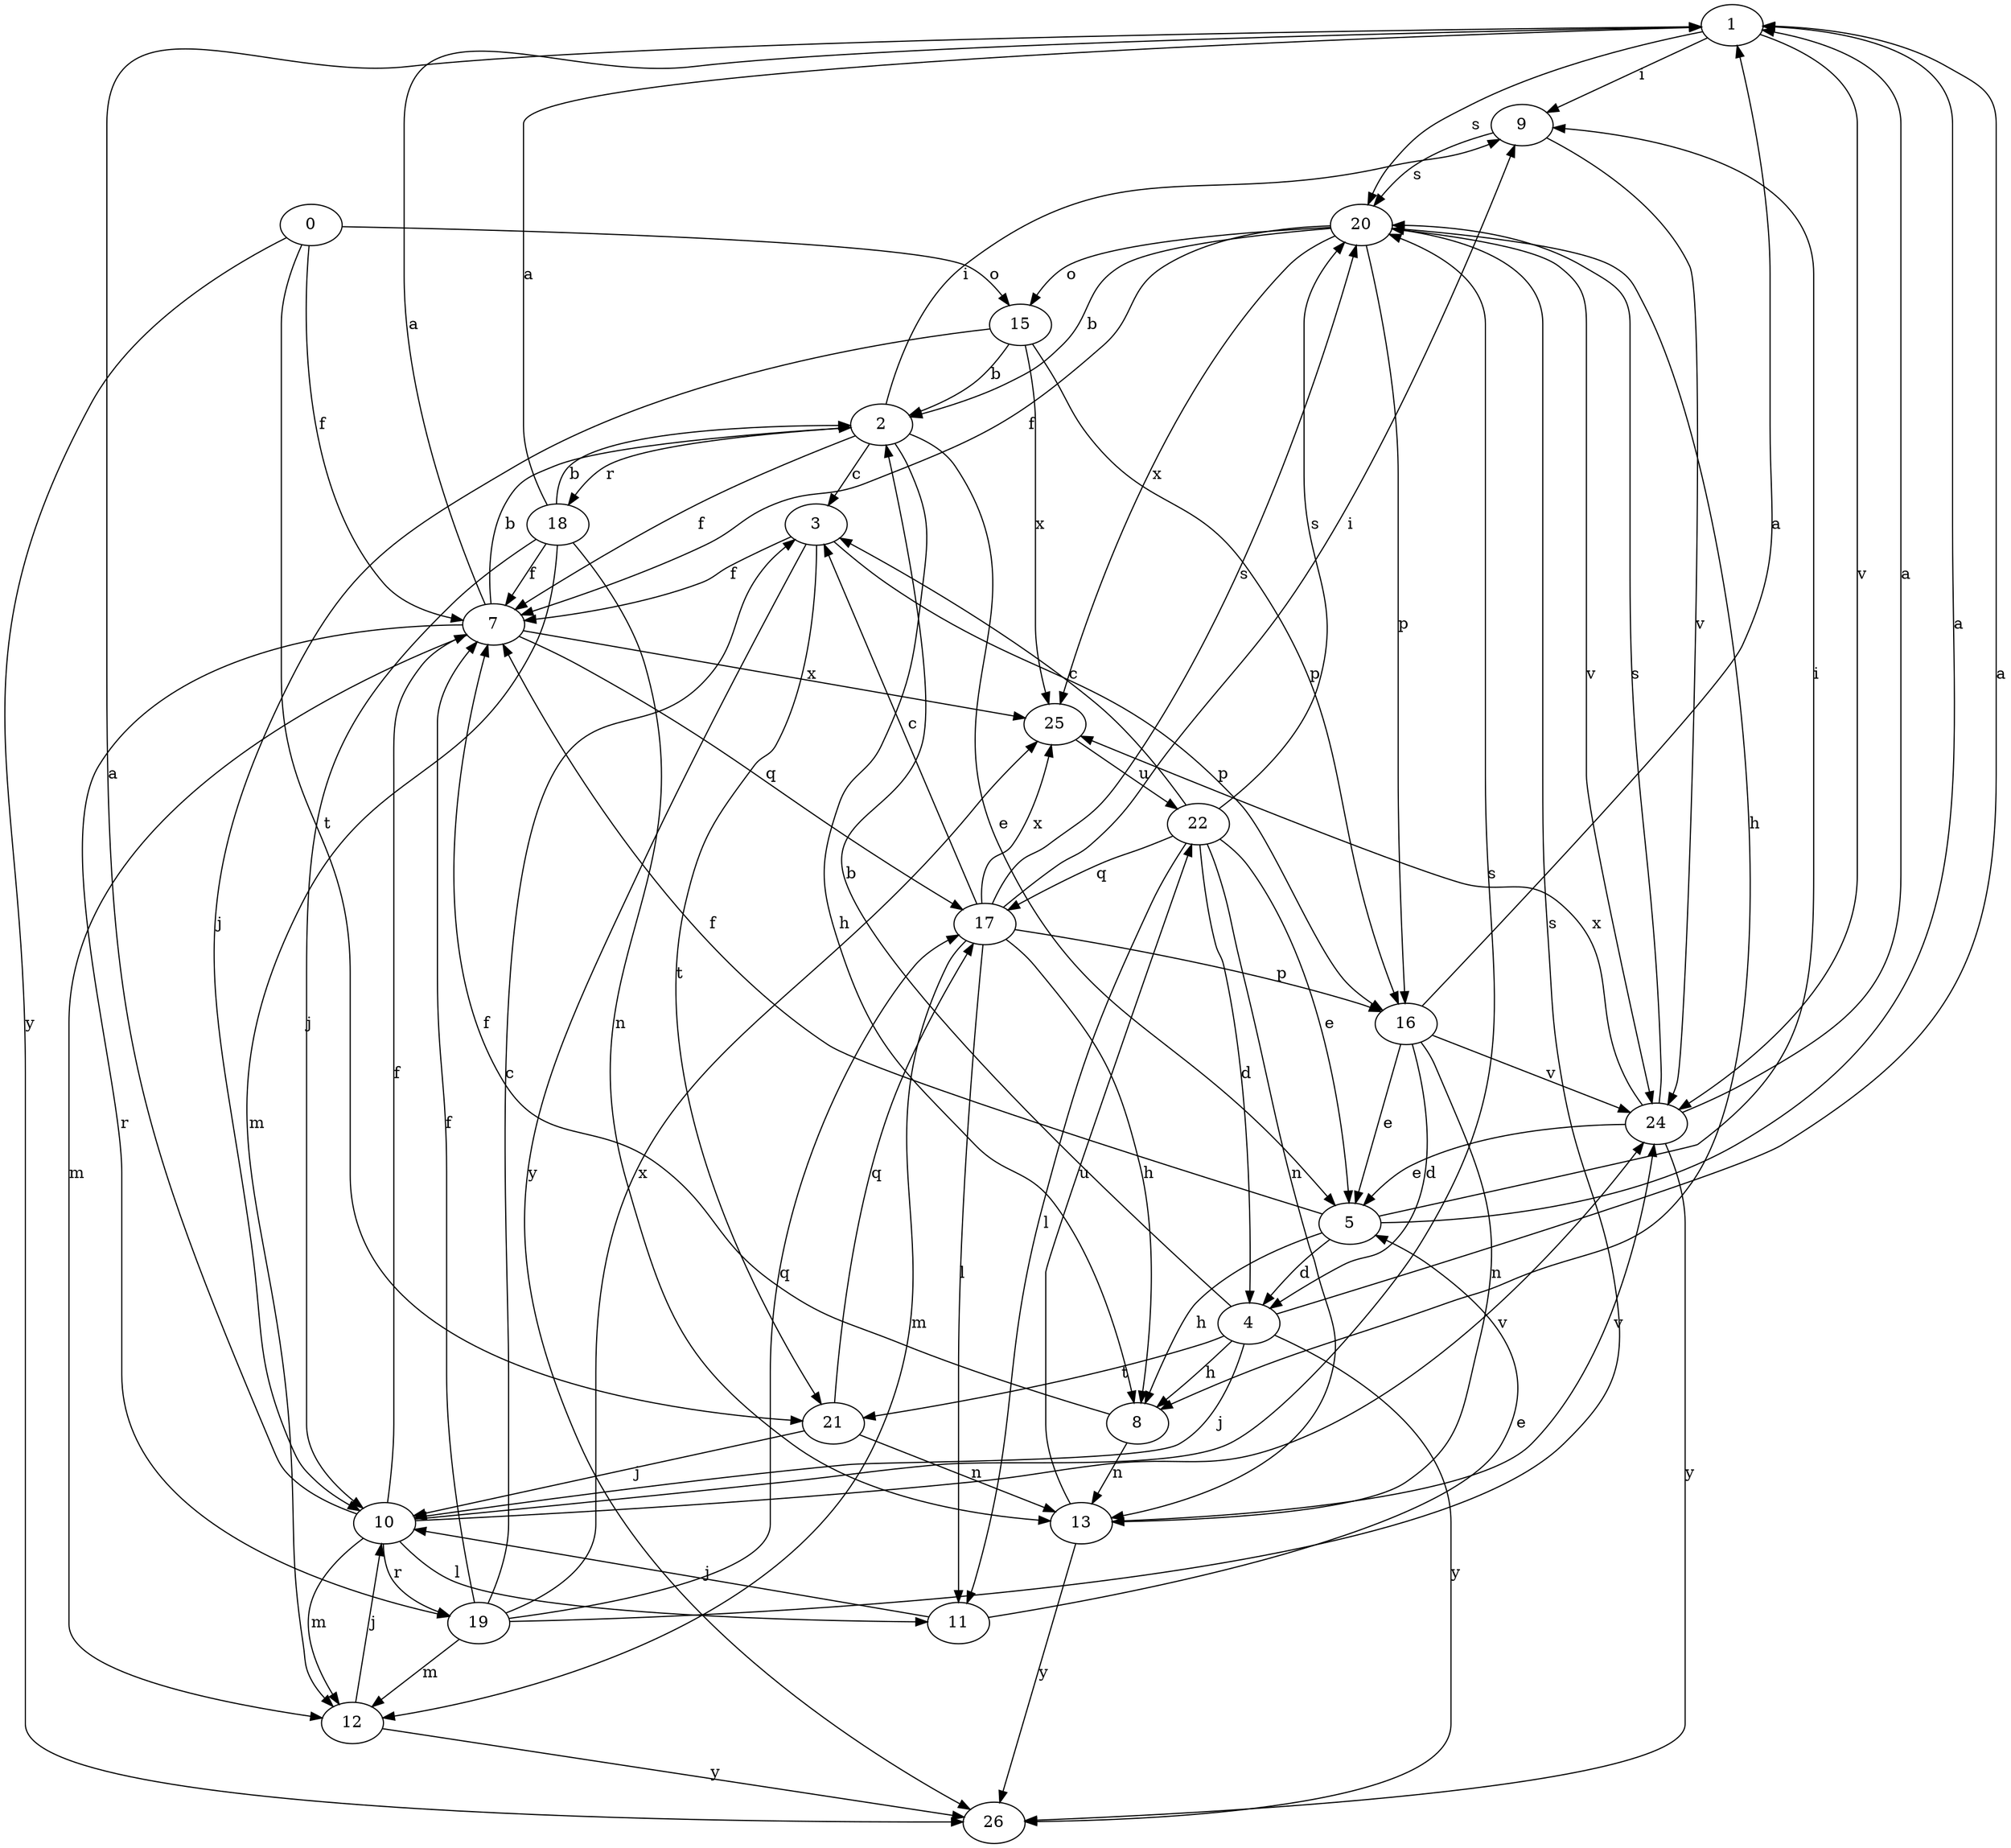 strict digraph  {
1;
2;
3;
4;
5;
7;
8;
9;
10;
11;
12;
13;
0;
15;
16;
17;
18;
19;
20;
21;
22;
24;
25;
26;
1 -> 9  [label=i];
1 -> 20  [label=s];
1 -> 24  [label=v];
2 -> 3  [label=c];
2 -> 5  [label=e];
2 -> 7  [label=f];
2 -> 8  [label=h];
2 -> 9  [label=i];
2 -> 18  [label=r];
3 -> 7  [label=f];
3 -> 16  [label=p];
3 -> 21  [label=t];
3 -> 26  [label=y];
4 -> 1  [label=a];
4 -> 2  [label=b];
4 -> 8  [label=h];
4 -> 10  [label=j];
4 -> 21  [label=t];
4 -> 26  [label=y];
5 -> 1  [label=a];
5 -> 4  [label=d];
5 -> 7  [label=f];
5 -> 8  [label=h];
5 -> 9  [label=i];
7 -> 1  [label=a];
7 -> 2  [label=b];
7 -> 12  [label=m];
7 -> 17  [label=q];
7 -> 19  [label=r];
7 -> 25  [label=x];
8 -> 7  [label=f];
8 -> 13  [label=n];
9 -> 20  [label=s];
9 -> 24  [label=v];
10 -> 1  [label=a];
10 -> 7  [label=f];
10 -> 11  [label=l];
10 -> 12  [label=m];
10 -> 19  [label=r];
10 -> 20  [label=s];
10 -> 24  [label=v];
11 -> 5  [label=e];
11 -> 10  [label=j];
12 -> 10  [label=j];
12 -> 26  [label=y];
13 -> 22  [label=u];
13 -> 24  [label=v];
13 -> 26  [label=y];
0 -> 7  [label=f];
0 -> 15  [label=o];
0 -> 21  [label=t];
0 -> 26  [label=y];
15 -> 2  [label=b];
15 -> 10  [label=j];
15 -> 16  [label=p];
15 -> 25  [label=x];
16 -> 1  [label=a];
16 -> 4  [label=d];
16 -> 5  [label=e];
16 -> 13  [label=n];
16 -> 24  [label=v];
17 -> 3  [label=c];
17 -> 8  [label=h];
17 -> 9  [label=i];
17 -> 11  [label=l];
17 -> 12  [label=m];
17 -> 16  [label=p];
17 -> 20  [label=s];
17 -> 25  [label=x];
18 -> 1  [label=a];
18 -> 2  [label=b];
18 -> 7  [label=f];
18 -> 10  [label=j];
18 -> 12  [label=m];
18 -> 13  [label=n];
19 -> 3  [label=c];
19 -> 7  [label=f];
19 -> 12  [label=m];
19 -> 17  [label=q];
19 -> 20  [label=s];
19 -> 25  [label=x];
20 -> 2  [label=b];
20 -> 7  [label=f];
20 -> 8  [label=h];
20 -> 15  [label=o];
20 -> 16  [label=p];
20 -> 24  [label=v];
20 -> 25  [label=x];
21 -> 10  [label=j];
21 -> 13  [label=n];
21 -> 17  [label=q];
22 -> 3  [label=c];
22 -> 4  [label=d];
22 -> 5  [label=e];
22 -> 11  [label=l];
22 -> 13  [label=n];
22 -> 17  [label=q];
22 -> 20  [label=s];
24 -> 1  [label=a];
24 -> 5  [label=e];
24 -> 20  [label=s];
24 -> 25  [label=x];
24 -> 26  [label=y];
25 -> 22  [label=u];
}
